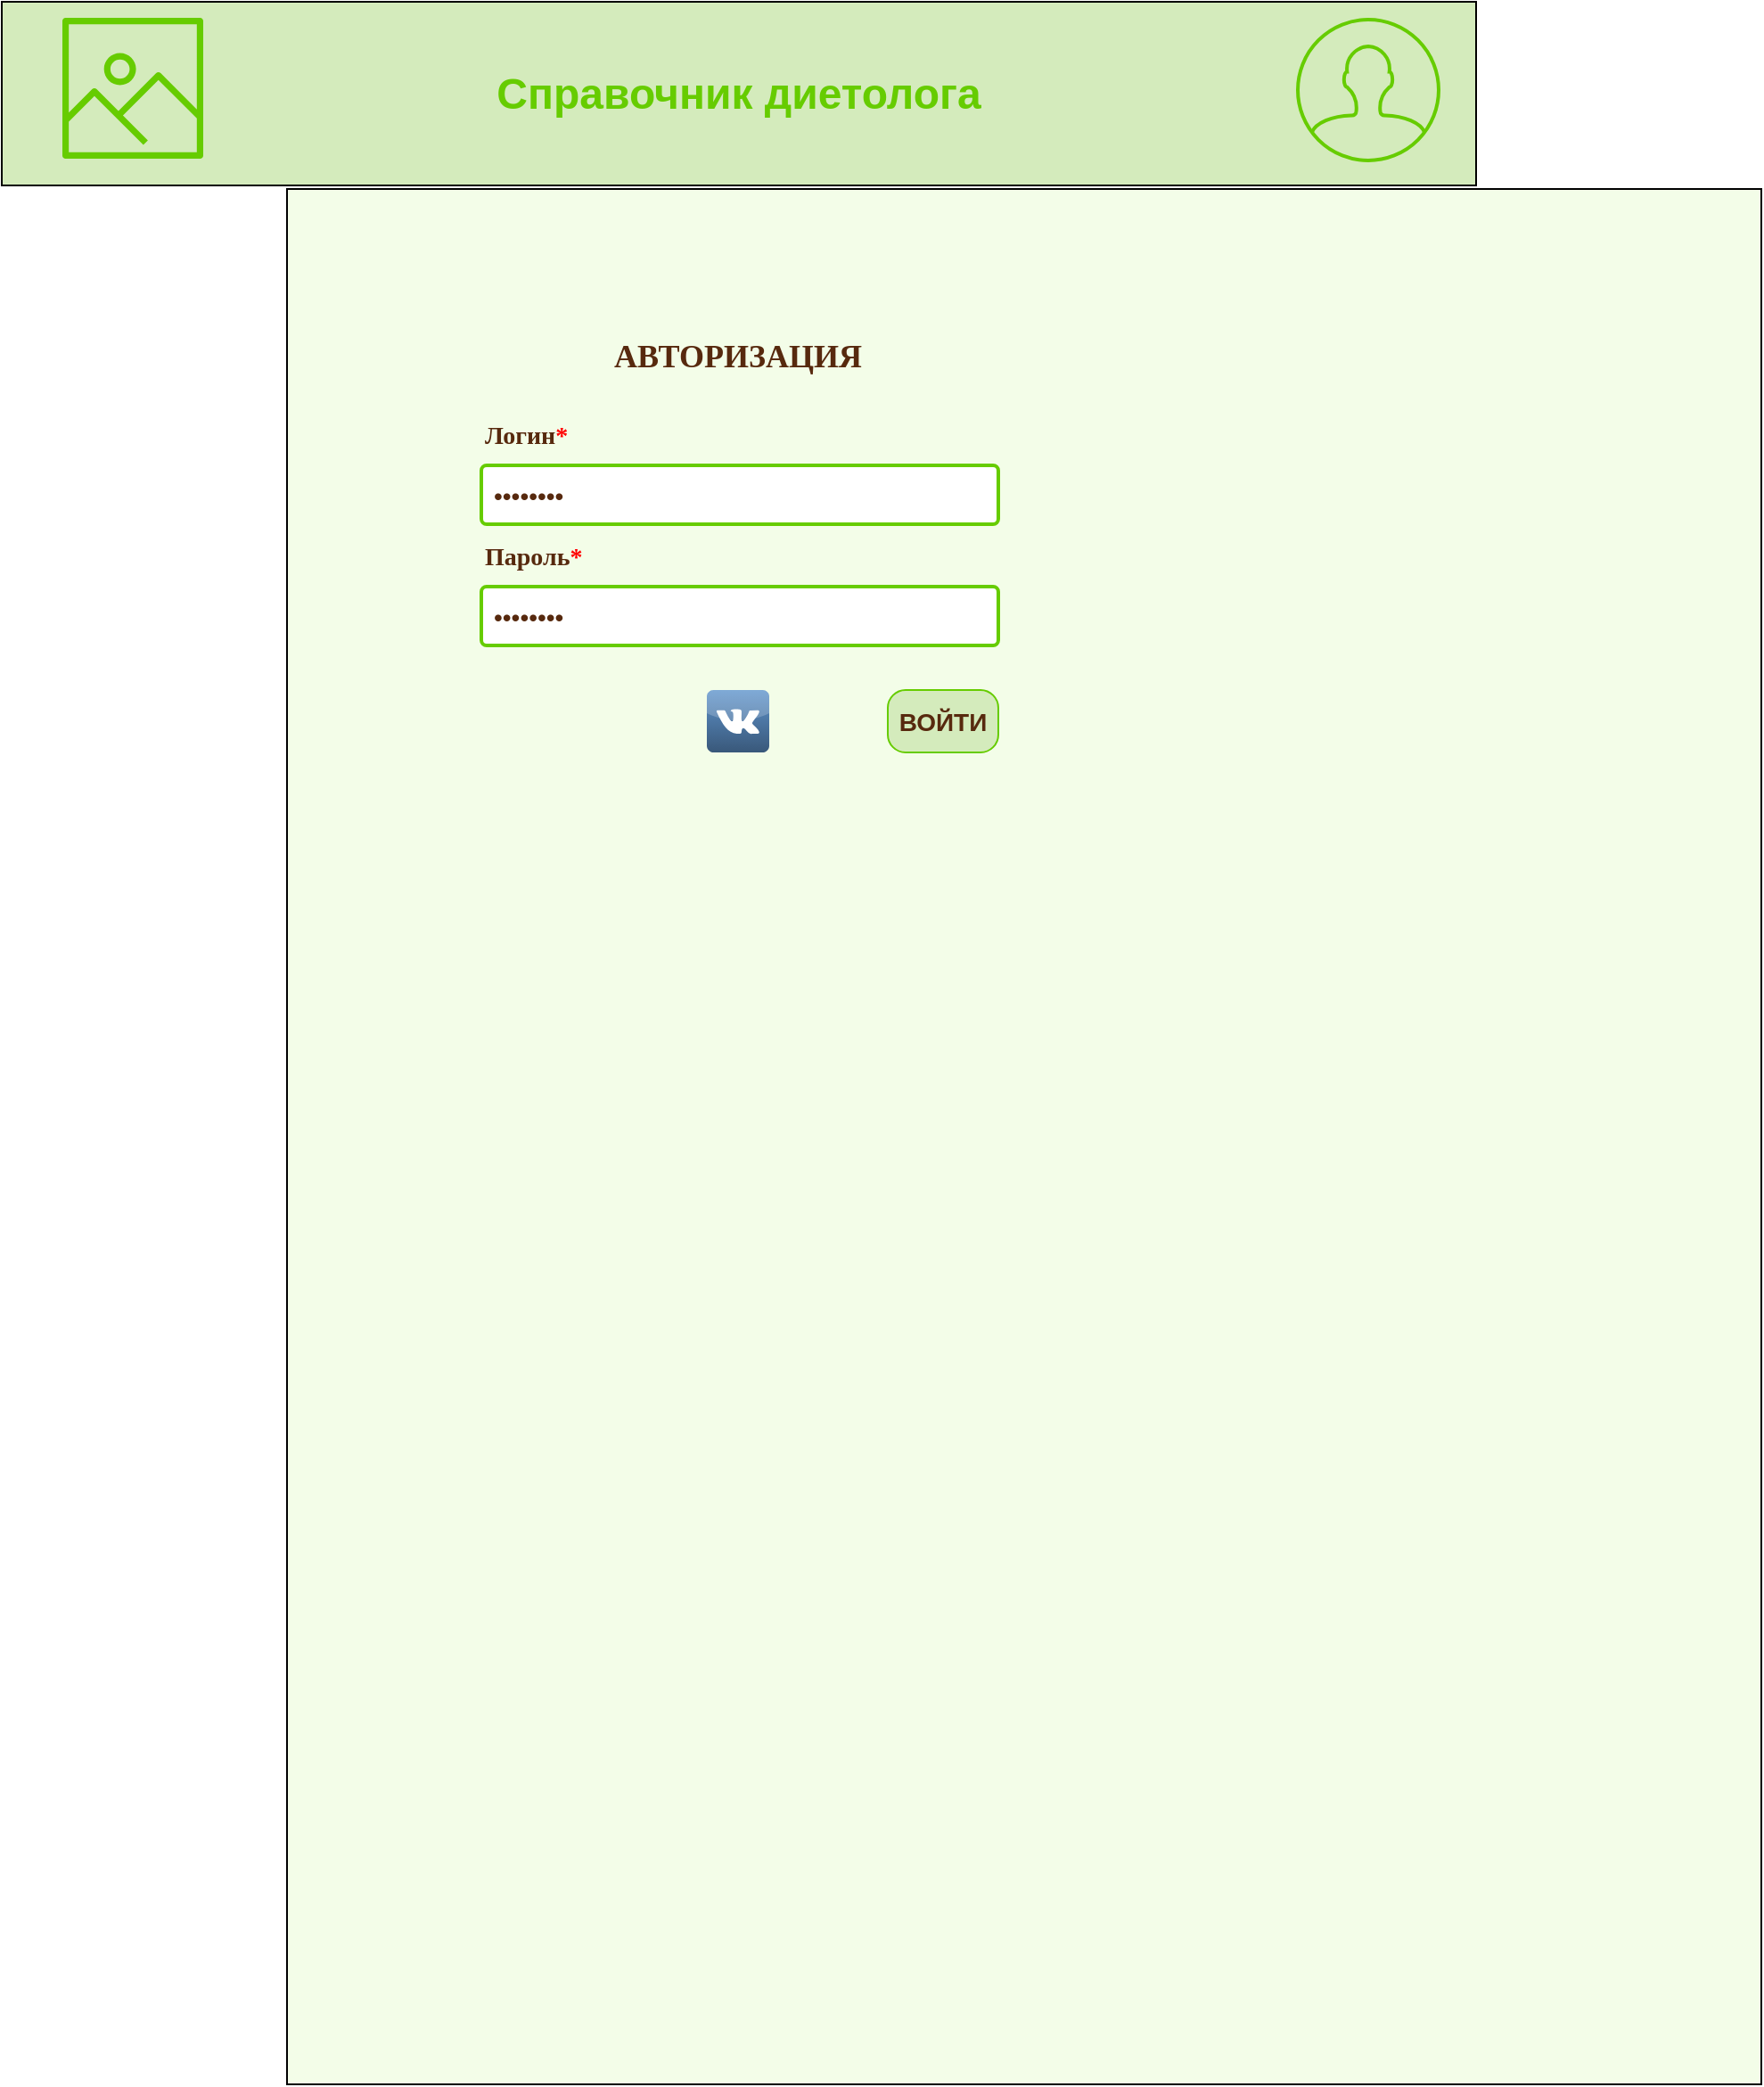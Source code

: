 <mxfile>
    <diagram name="Страница — 1" id="MHpBdJXiEZs-bnn1Wk0y">
        <mxGraphModel dx="133" dy="689" grid="1" gridSize="1" guides="1" tooltips="1" connect="1" arrows="1" fold="1" page="1" pageScale="1" pageWidth="827" pageHeight="1169" math="0" shadow="0">
            <root>
                <mxCell id="0"/>
                <mxCell id="1" parent="0"/>
                <mxCell id="KBLDiju2WBnaZNLSjC8g-6" value="&lt;h1&gt;&lt;font color=&quot;#66cc00&quot;&gt;Справочник диетолога&lt;/font&gt;&lt;/h1&gt;" style="rounded=0;whiteSpace=wrap;html=1;fillColor=#D4EBBC;" parent="1" vertex="1">
                    <mxGeometry width="827" height="103" as="geometry"/>
                </mxCell>
                <mxCell id="KBLDiju2WBnaZNLSjC8g-9" value="" style="rounded=0;whiteSpace=wrap;html=1;fillColor=#F3FDE8;" parent="1" vertex="1">
                    <mxGeometry x="160" y="105" width="827" height="1063" as="geometry"/>
                </mxCell>
                <mxCell id="KBLDiju2WBnaZNLSjC8g-7" value="" style="sketch=0;outlineConnect=0;fontColor=#232F3E;gradientColor=none;fillColor=#66CC00;strokeColor=none;dashed=0;verticalLabelPosition=bottom;verticalAlign=top;align=center;html=1;fontSize=12;fontStyle=0;aspect=fixed;pointerEvents=1;shape=mxgraph.aws4.container_registry_image;" parent="1" vertex="1">
                    <mxGeometry x="34" y="9" width="79" height="79" as="geometry"/>
                </mxCell>
                <mxCell id="KBLDiju2WBnaZNLSjC8g-11" value="&lt;h2&gt;&lt;font face=&quot;Georgia&quot; color=&quot;#57290e&quot;&gt;АВТОРИЗАЦИЯ&lt;/font&gt;&lt;/h2&gt;" style="text;html=1;align=center;verticalAlign=middle;whiteSpace=wrap;rounded=0;" parent="1" vertex="1">
                    <mxGeometry x="337" y="184" width="152" height="30" as="geometry"/>
                </mxCell>
                <mxCell id="KBLDiju2WBnaZNLSjC8g-12" value="&lt;sup style=&quot;font-size: 14px;&quot;&gt;&lt;font face=&quot;Georgia&quot;&gt;&lt;span style=&quot;&quot;&gt;&lt;font style=&quot;font-size: 14px;&quot; color=&quot;#57290e&quot;&gt;Пароль&lt;/font&gt;&lt;/span&gt;&lt;font style=&quot;font-size: 14px;&quot; color=&quot;#ff0000&quot;&gt;*&lt;/font&gt;&lt;/font&gt;&lt;/sup&gt;" style="fillColor=none;strokeColor=none;html=1;fontSize=11;fontStyle=0;align=left;fontColor=#596780;fontStyle=1;fontSize=11" parent="1" vertex="1">
                    <mxGeometry x="269" y="303" width="240" height="20" as="geometry"/>
                </mxCell>
                <mxCell id="KBLDiju2WBnaZNLSjC8g-13" value="&lt;font style=&quot;font-size: 14px;&quot; color=&quot;#57290e&quot;&gt;••••••••&lt;/font&gt;" style="rounded=1;arcSize=9;align=left;spacingLeft=5;strokeColor=#66CC00;html=1;strokeWidth=2;fontSize=12" parent="1" vertex="1">
                    <mxGeometry x="269" y="328" width="290" height="33" as="geometry"/>
                </mxCell>
                <mxCell id="KBLDiju2WBnaZNLSjC8g-14" value="&lt;sup style=&quot;font-size: 14px;&quot;&gt;&lt;font face=&quot;Georgia&quot;&gt;&lt;font style=&quot;font-size: 14px;&quot; color=&quot;#57290e&quot;&gt;Логин&lt;/font&gt;&lt;font style=&quot;font-size: 14px;&quot; color=&quot;#ff0000&quot;&gt;*&lt;/font&gt;&lt;/font&gt;&lt;/sup&gt;" style="fillColor=none;strokeColor=none;html=1;fontSize=11;fontStyle=0;align=left;fontColor=#596780;fontStyle=1;fontSize=11" parent="1" vertex="1">
                    <mxGeometry x="269" y="235" width="240" height="20" as="geometry"/>
                </mxCell>
                <mxCell id="KBLDiju2WBnaZNLSjC8g-15" value="&lt;font style=&quot;font-size: 14px;&quot; color=&quot;#57290e&quot;&gt;••••••••&lt;/font&gt;" style="rounded=1;arcSize=9;align=left;spacingLeft=5;strokeColor=#66CC00;html=1;strokeWidth=2;fontSize=12" parent="1" vertex="1">
                    <mxGeometry x="269" y="260" width="290" height="33" as="geometry"/>
                </mxCell>
                <mxCell id="KBLDiju2WBnaZNLSjC8g-16" value="&lt;font style=&quot;font-size: 14px;&quot;&gt;ВОЙТИ&lt;/font&gt;" style="strokeWidth=1;shadow=0;dashed=0;align=center;html=1;shape=mxgraph.mockup.buttons.button;strokeColor=#66CC00;fontColor=#57290E;mainText=;buttonStyle=round;fontSize=17;fontStyle=1;fillColor=#D4EBBC;whiteSpace=wrap;" parent="1" vertex="1">
                    <mxGeometry x="497" y="386" width="62" height="35" as="geometry"/>
                </mxCell>
                <mxCell id="KBLDiju2WBnaZNLSjC8g-17" value="" style="dashed=0;outlineConnect=0;html=1;align=center;labelPosition=center;verticalLabelPosition=bottom;verticalAlign=top;shape=mxgraph.webicons.vkontakte;fillColor=#5F94CC;gradientColor=#39587A" parent="1" vertex="1">
                    <mxGeometry x="395.5" y="386" width="35" height="35" as="geometry"/>
                </mxCell>
                <mxCell id="4UEEjsPfrM63260ZoVqT-1" value="" style="html=1;verticalLabelPosition=bottom;align=center;labelBackgroundColor=#ffffff;verticalAlign=top;strokeWidth=2;strokeColor=#66CC00;shadow=0;dashed=0;shape=mxgraph.ios7.icons.user;aspect=fixed;fillColor=none;" parent="1" vertex="1">
                    <mxGeometry x="727" y="10" width="79" height="79" as="geometry"/>
                </mxCell>
            </root>
        </mxGraphModel>
    </diagram>
</mxfile>